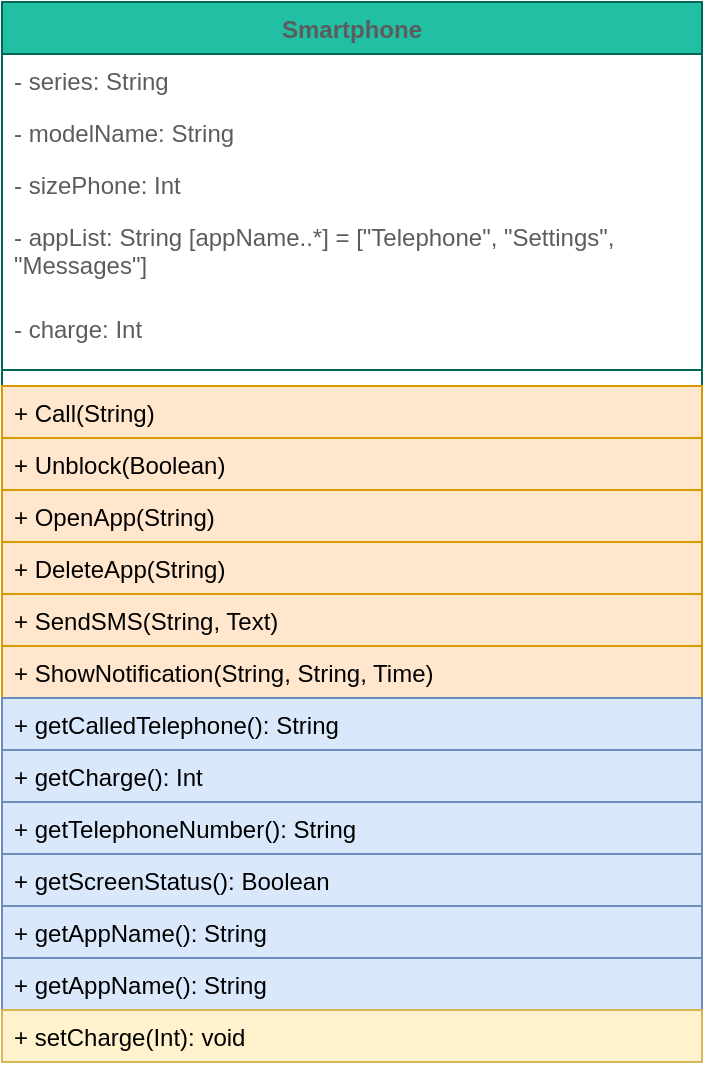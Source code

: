 <mxfile version="15.0.6" type="github">
  <diagram id="YoVFoVs4cnLhwHAzHCMd" name="Page-1">
    <mxGraphModel dx="865" dy="483" grid="1" gridSize="10" guides="1" tooltips="1" connect="1" arrows="1" fold="1" page="1" pageScale="1" pageWidth="827" pageHeight="1169" math="0" shadow="0">
      <root>
        <mxCell id="0" />
        <mxCell id="1" parent="0" />
        <mxCell id="f9JNiIU1-5spY-_hkOcV-22" value="Smartphone" style="swimlane;fontStyle=1;align=center;verticalAlign=top;childLayout=stackLayout;horizontal=1;startSize=26;horizontalStack=0;resizeParent=1;resizeParentMax=0;resizeLast=0;collapsible=1;marginBottom=0;fillColor=#21C0A5;strokeColor=#006658;fontColor=#5C5C5C;" parent="1" vertex="1">
          <mxGeometry x="30" y="30" width="350" height="530" as="geometry">
            <mxRectangle x="30" y="30" width="100" height="26" as="alternateBounds" />
          </mxGeometry>
        </mxCell>
        <mxCell id="f9JNiIU1-5spY-_hkOcV-23" value="- series: String" style="text;strokeColor=none;fillColor=none;align=left;verticalAlign=top;spacingLeft=4;spacingRight=4;overflow=hidden;rotatable=0;points=[[0,0.5],[1,0.5]];portConstraint=eastwest;fontColor=#5C5C5C;" parent="f9JNiIU1-5spY-_hkOcV-22" vertex="1">
          <mxGeometry y="26" width="350" height="26" as="geometry" />
        </mxCell>
        <mxCell id="f9JNiIU1-5spY-_hkOcV-24" value="- modelName: String" style="text;strokeColor=none;fillColor=none;align=left;verticalAlign=top;spacingLeft=4;spacingRight=4;overflow=hidden;rotatable=0;points=[[0,0.5],[1,0.5]];portConstraint=eastwest;fontColor=#5C5C5C;" parent="f9JNiIU1-5spY-_hkOcV-22" vertex="1">
          <mxGeometry y="52" width="350" height="26" as="geometry" />
        </mxCell>
        <mxCell id="f9JNiIU1-5spY-_hkOcV-25" value="- sizePhone: Int" style="text;strokeColor=none;fillColor=none;align=left;verticalAlign=top;spacingLeft=4;spacingRight=4;overflow=hidden;rotatable=0;points=[[0,0.5],[1,0.5]];portConstraint=eastwest;fontColor=#5C5C5C;" parent="f9JNiIU1-5spY-_hkOcV-22" vertex="1">
          <mxGeometry y="78" width="350" height="26" as="geometry" />
        </mxCell>
        <mxCell id="qijc69F1B3nbMW5vbkRB-2" value="- appList: String [appName..*] = [&quot;Telephone&quot;, &quot;Settings&quot;, &#xa;&quot;Messages&quot;]" style="text;strokeColor=none;fillColor=none;align=left;verticalAlign=top;spacingLeft=4;spacingRight=4;overflow=hidden;rotatable=0;points=[[0,0.5],[1,0.5]];portConstraint=eastwest;fontColor=#5C5C5C;" vertex="1" parent="f9JNiIU1-5spY-_hkOcV-22">
          <mxGeometry y="104" width="350" height="46" as="geometry" />
        </mxCell>
        <mxCell id="qijc69F1B3nbMW5vbkRB-4" value="- charge: Int" style="text;strokeColor=none;fillColor=none;align=left;verticalAlign=top;spacingLeft=4;spacingRight=4;overflow=hidden;rotatable=0;points=[[0,0.5],[1,0.5]];portConstraint=eastwest;fontColor=#5C5C5C;" vertex="1" parent="f9JNiIU1-5spY-_hkOcV-22">
          <mxGeometry y="150" width="350" height="26" as="geometry" />
        </mxCell>
        <mxCell id="f9JNiIU1-5spY-_hkOcV-26" value="" style="line;strokeWidth=1;fillColor=none;align=left;verticalAlign=middle;spacingTop=-1;spacingLeft=3;spacingRight=3;rotatable=0;labelPosition=right;points=[];portConstraint=eastwest;strokeColor=#006658;fontColor=#5C5C5C;" parent="f9JNiIU1-5spY-_hkOcV-22" vertex="1">
          <mxGeometry y="176" width="350" height="16" as="geometry" />
        </mxCell>
        <mxCell id="f9JNiIU1-5spY-_hkOcV-27" value="+ Call(String)" style="text;align=left;verticalAlign=top;spacingLeft=4;spacingRight=4;overflow=hidden;rotatable=0;points=[[0,0.5],[1,0.5]];portConstraint=eastwest;fillColor=#ffe6cc;strokeColor=#d79b00;" parent="f9JNiIU1-5spY-_hkOcV-22" vertex="1">
          <mxGeometry y="192" width="350" height="26" as="geometry" />
        </mxCell>
        <mxCell id="f9JNiIU1-5spY-_hkOcV-28" value="+ Unblock(Boolean)" style="text;align=left;verticalAlign=top;spacingLeft=4;spacingRight=4;overflow=hidden;rotatable=0;points=[[0,0.5],[1,0.5]];portConstraint=eastwest;fillColor=#ffe6cc;strokeColor=#d79b00;" parent="f9JNiIU1-5spY-_hkOcV-22" vertex="1">
          <mxGeometry y="218" width="350" height="26" as="geometry" />
        </mxCell>
        <mxCell id="f9JNiIU1-5spY-_hkOcV-29" value="+ OpenApp(String)" style="text;align=left;verticalAlign=top;spacingLeft=4;spacingRight=4;overflow=hidden;rotatable=0;points=[[0,0.5],[1,0.5]];portConstraint=eastwest;fillColor=#ffe6cc;strokeColor=#d79b00;" parent="f9JNiIU1-5spY-_hkOcV-22" vertex="1">
          <mxGeometry y="244" width="350" height="26" as="geometry" />
        </mxCell>
        <mxCell id="f9JNiIU1-5spY-_hkOcV-30" value="+ DeleteApp(String)" style="text;align=left;verticalAlign=top;spacingLeft=4;spacingRight=4;overflow=hidden;rotatable=0;points=[[0,0.5],[1,0.5]];portConstraint=eastwest;fillColor=#ffe6cc;strokeColor=#d79b00;" parent="f9JNiIU1-5spY-_hkOcV-22" vertex="1">
          <mxGeometry y="270" width="350" height="26" as="geometry" />
        </mxCell>
        <mxCell id="qijc69F1B3nbMW5vbkRB-7" value="+ SendSMS(String, Text)" style="text;align=left;verticalAlign=top;spacingLeft=4;spacingRight=4;overflow=hidden;rotatable=0;points=[[0,0.5],[1,0.5]];portConstraint=eastwest;fillColor=#ffe6cc;strokeColor=#d79b00;" vertex="1" parent="f9JNiIU1-5spY-_hkOcV-22">
          <mxGeometry y="296" width="350" height="26" as="geometry" />
        </mxCell>
        <mxCell id="qijc69F1B3nbMW5vbkRB-8" value="+ ShowNotification(String, String, Time)" style="text;align=left;verticalAlign=top;spacingLeft=4;spacingRight=4;overflow=hidden;rotatable=0;points=[[0,0.5],[1,0.5]];portConstraint=eastwest;fillColor=#ffe6cc;strokeColor=#d79b00;" vertex="1" parent="f9JNiIU1-5spY-_hkOcV-22">
          <mxGeometry y="322" width="350" height="26" as="geometry" />
        </mxCell>
        <mxCell id="f9JNiIU1-5spY-_hkOcV-32" value="+ getCalledTelephone(): String" style="text;align=left;verticalAlign=top;spacingLeft=4;spacingRight=4;overflow=hidden;rotatable=0;points=[[0,0.5],[1,0.5]];portConstraint=eastwest;fillColor=#dae8fc;strokeColor=#6c8ebf;" parent="f9JNiIU1-5spY-_hkOcV-22" vertex="1">
          <mxGeometry y="348" width="350" height="26" as="geometry" />
        </mxCell>
        <mxCell id="qijc69F1B3nbMW5vbkRB-6" value="+ getCharge(): Int " style="text;align=left;verticalAlign=top;spacingLeft=4;spacingRight=4;overflow=hidden;rotatable=0;points=[[0,0.5],[1,0.5]];portConstraint=eastwest;fillColor=#dae8fc;strokeColor=#6c8ebf;" vertex="1" parent="f9JNiIU1-5spY-_hkOcV-22">
          <mxGeometry y="374" width="350" height="26" as="geometry" />
        </mxCell>
        <mxCell id="f9JNiIU1-5spY-_hkOcV-33" value="+ getTelephoneNumber(): String&#xa;" style="text;align=left;verticalAlign=top;spacingLeft=4;spacingRight=4;overflow=hidden;rotatable=0;points=[[0,0.5],[1,0.5]];portConstraint=eastwest;fillColor=#dae8fc;strokeColor=#6c8ebf;" parent="f9JNiIU1-5spY-_hkOcV-22" vertex="1">
          <mxGeometry y="400" width="350" height="26" as="geometry" />
        </mxCell>
        <mxCell id="qijc69F1B3nbMW5vbkRB-1" value="+ getScreenStatus(): Boolean" style="text;align=left;verticalAlign=top;spacingLeft=4;spacingRight=4;overflow=hidden;rotatable=0;points=[[0,0.5],[1,0.5]];portConstraint=eastwest;fillColor=#dae8fc;strokeColor=#6c8ebf;" vertex="1" parent="f9JNiIU1-5spY-_hkOcV-22">
          <mxGeometry y="426" width="350" height="26" as="geometry" />
        </mxCell>
        <mxCell id="f9JNiIU1-5spY-_hkOcV-31" value="+ getAppName(): String" style="text;align=left;verticalAlign=top;spacingLeft=4;spacingRight=4;overflow=hidden;rotatable=0;points=[[0,0.5],[1,0.5]];portConstraint=eastwest;fillColor=#dae8fc;strokeColor=#6c8ebf;" parent="f9JNiIU1-5spY-_hkOcV-22" vertex="1">
          <mxGeometry y="452" width="350" height="26" as="geometry" />
        </mxCell>
        <mxCell id="qijc69F1B3nbMW5vbkRB-3" value="+ getAppName(): String" style="text;align=left;verticalAlign=top;spacingLeft=4;spacingRight=4;overflow=hidden;rotatable=0;points=[[0,0.5],[1,0.5]];portConstraint=eastwest;fillColor=#dae8fc;strokeColor=#6c8ebf;" vertex="1" parent="f9JNiIU1-5spY-_hkOcV-22">
          <mxGeometry y="478" width="350" height="26" as="geometry" />
        </mxCell>
        <mxCell id="qijc69F1B3nbMW5vbkRB-5" value="+ setCharge(Int): void&#xa;" style="text;align=left;verticalAlign=top;spacingLeft=4;spacingRight=4;overflow=hidden;rotatable=0;points=[[0,0.5],[1,0.5]];portConstraint=eastwest;fillColor=#fff2cc;strokeColor=#d6b656;" vertex="1" parent="f9JNiIU1-5spY-_hkOcV-22">
          <mxGeometry y="504" width="350" height="26" as="geometry" />
        </mxCell>
      </root>
    </mxGraphModel>
  </diagram>
</mxfile>
